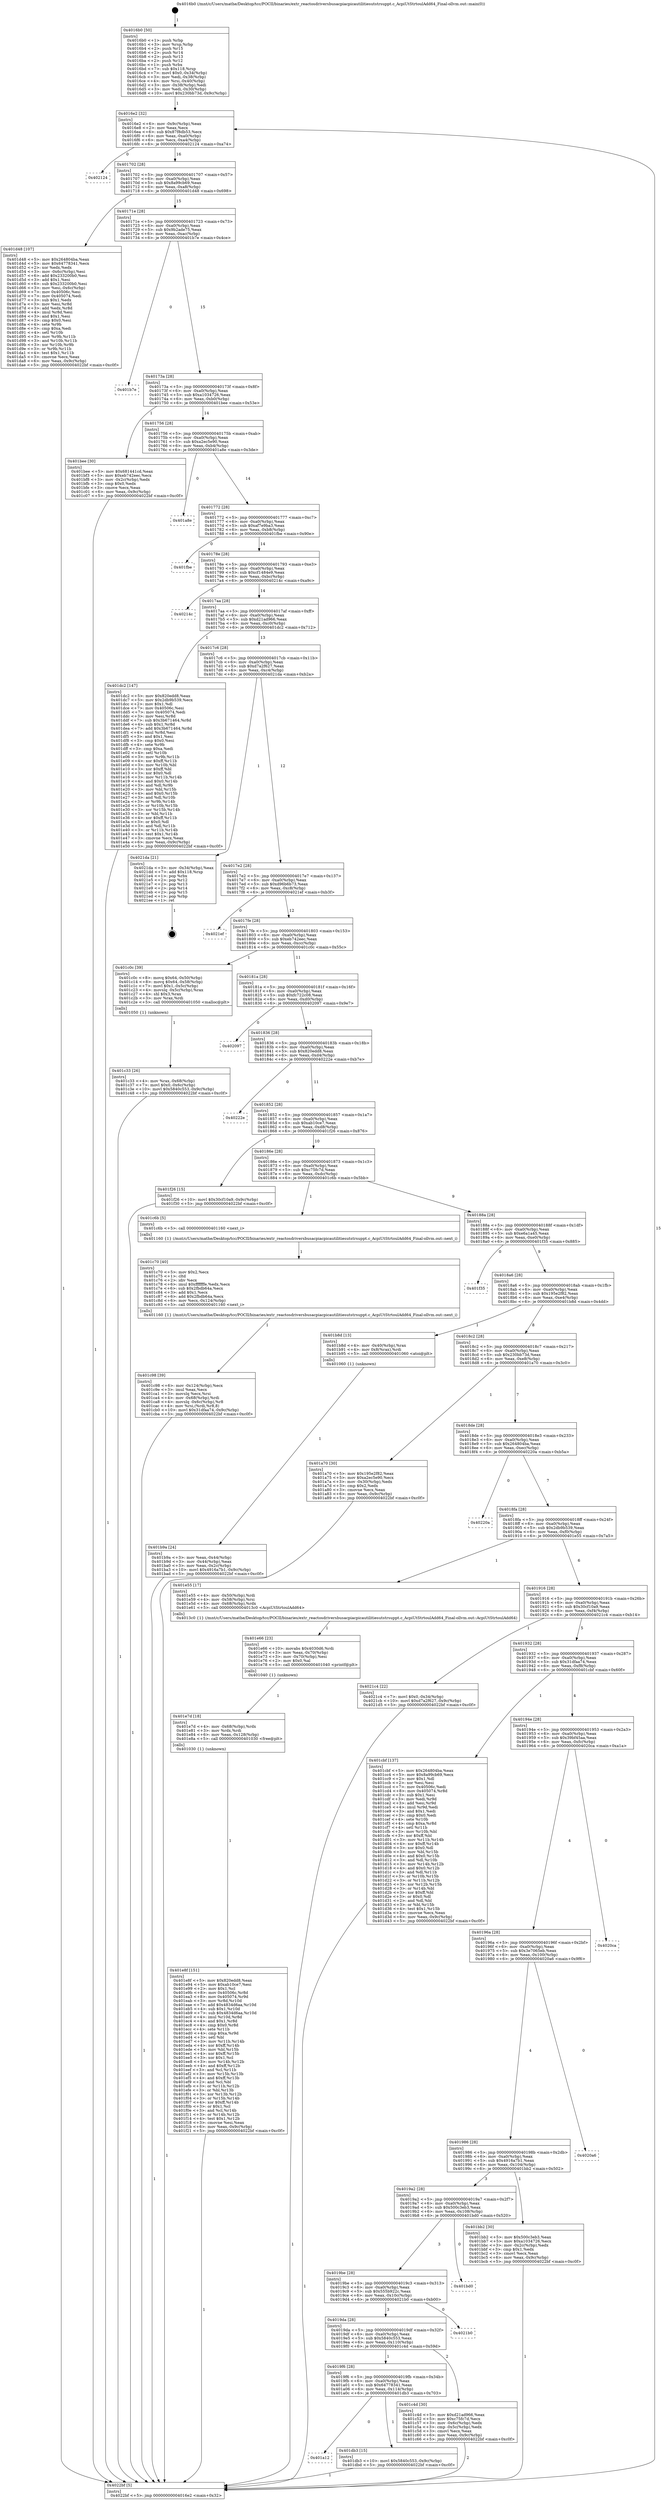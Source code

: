digraph "0x4016b0" {
  label = "0x4016b0 (/mnt/c/Users/mathe/Desktop/tcc/POCII/binaries/extr_reactosdriversbusacpiacpicautilitiesutstrsuppt.c_AcpiUtStrtoulAdd64_Final-ollvm.out::main(0))"
  labelloc = "t"
  node[shape=record]

  Entry [label="",width=0.3,height=0.3,shape=circle,fillcolor=black,style=filled]
  "0x4016e2" [label="{
     0x4016e2 [32]\l
     | [instrs]\l
     &nbsp;&nbsp;0x4016e2 \<+6\>: mov -0x9c(%rbp),%eax\l
     &nbsp;&nbsp;0x4016e8 \<+2\>: mov %eax,%ecx\l
     &nbsp;&nbsp;0x4016ea \<+6\>: sub $0x87f8db53,%ecx\l
     &nbsp;&nbsp;0x4016f0 \<+6\>: mov %eax,-0xa0(%rbp)\l
     &nbsp;&nbsp;0x4016f6 \<+6\>: mov %ecx,-0xa4(%rbp)\l
     &nbsp;&nbsp;0x4016fc \<+6\>: je 0000000000402124 \<main+0xa74\>\l
  }"]
  "0x402124" [label="{
     0x402124\l
  }", style=dashed]
  "0x401702" [label="{
     0x401702 [28]\l
     | [instrs]\l
     &nbsp;&nbsp;0x401702 \<+5\>: jmp 0000000000401707 \<main+0x57\>\l
     &nbsp;&nbsp;0x401707 \<+6\>: mov -0xa0(%rbp),%eax\l
     &nbsp;&nbsp;0x40170d \<+5\>: sub $0x8a99cb69,%eax\l
     &nbsp;&nbsp;0x401712 \<+6\>: mov %eax,-0xa8(%rbp)\l
     &nbsp;&nbsp;0x401718 \<+6\>: je 0000000000401d48 \<main+0x698\>\l
  }"]
  Exit [label="",width=0.3,height=0.3,shape=circle,fillcolor=black,style=filled,peripheries=2]
  "0x401d48" [label="{
     0x401d48 [107]\l
     | [instrs]\l
     &nbsp;&nbsp;0x401d48 \<+5\>: mov $0x264804ba,%eax\l
     &nbsp;&nbsp;0x401d4d \<+5\>: mov $0x64778341,%ecx\l
     &nbsp;&nbsp;0x401d52 \<+2\>: xor %edx,%edx\l
     &nbsp;&nbsp;0x401d54 \<+3\>: mov -0x6c(%rbp),%esi\l
     &nbsp;&nbsp;0x401d57 \<+6\>: add $0x233200b0,%esi\l
     &nbsp;&nbsp;0x401d5d \<+3\>: add $0x1,%esi\l
     &nbsp;&nbsp;0x401d60 \<+6\>: sub $0x233200b0,%esi\l
     &nbsp;&nbsp;0x401d66 \<+3\>: mov %esi,-0x6c(%rbp)\l
     &nbsp;&nbsp;0x401d69 \<+7\>: mov 0x40506c,%esi\l
     &nbsp;&nbsp;0x401d70 \<+7\>: mov 0x405074,%edi\l
     &nbsp;&nbsp;0x401d77 \<+3\>: sub $0x1,%edx\l
     &nbsp;&nbsp;0x401d7a \<+3\>: mov %esi,%r8d\l
     &nbsp;&nbsp;0x401d7d \<+3\>: add %edx,%r8d\l
     &nbsp;&nbsp;0x401d80 \<+4\>: imul %r8d,%esi\l
     &nbsp;&nbsp;0x401d84 \<+3\>: and $0x1,%esi\l
     &nbsp;&nbsp;0x401d87 \<+3\>: cmp $0x0,%esi\l
     &nbsp;&nbsp;0x401d8a \<+4\>: sete %r9b\l
     &nbsp;&nbsp;0x401d8e \<+3\>: cmp $0xa,%edi\l
     &nbsp;&nbsp;0x401d91 \<+4\>: setl %r10b\l
     &nbsp;&nbsp;0x401d95 \<+3\>: mov %r9b,%r11b\l
     &nbsp;&nbsp;0x401d98 \<+3\>: and %r10b,%r11b\l
     &nbsp;&nbsp;0x401d9b \<+3\>: xor %r10b,%r9b\l
     &nbsp;&nbsp;0x401d9e \<+3\>: or %r9b,%r11b\l
     &nbsp;&nbsp;0x401da1 \<+4\>: test $0x1,%r11b\l
     &nbsp;&nbsp;0x401da5 \<+3\>: cmovne %ecx,%eax\l
     &nbsp;&nbsp;0x401da8 \<+6\>: mov %eax,-0x9c(%rbp)\l
     &nbsp;&nbsp;0x401dae \<+5\>: jmp 00000000004022bf \<main+0xc0f\>\l
  }"]
  "0x40171e" [label="{
     0x40171e [28]\l
     | [instrs]\l
     &nbsp;&nbsp;0x40171e \<+5\>: jmp 0000000000401723 \<main+0x73\>\l
     &nbsp;&nbsp;0x401723 \<+6\>: mov -0xa0(%rbp),%eax\l
     &nbsp;&nbsp;0x401729 \<+5\>: sub $0x9b2ade75,%eax\l
     &nbsp;&nbsp;0x40172e \<+6\>: mov %eax,-0xac(%rbp)\l
     &nbsp;&nbsp;0x401734 \<+6\>: je 0000000000401b7e \<main+0x4ce\>\l
  }"]
  "0x401e8f" [label="{
     0x401e8f [151]\l
     | [instrs]\l
     &nbsp;&nbsp;0x401e8f \<+5\>: mov $0x820edd8,%eax\l
     &nbsp;&nbsp;0x401e94 \<+5\>: mov $0xab10ce7,%esi\l
     &nbsp;&nbsp;0x401e99 \<+2\>: mov $0x1,%cl\l
     &nbsp;&nbsp;0x401e9b \<+8\>: mov 0x40506c,%r8d\l
     &nbsp;&nbsp;0x401ea3 \<+8\>: mov 0x405074,%r9d\l
     &nbsp;&nbsp;0x401eab \<+3\>: mov %r8d,%r10d\l
     &nbsp;&nbsp;0x401eae \<+7\>: add $0x4834d6aa,%r10d\l
     &nbsp;&nbsp;0x401eb5 \<+4\>: sub $0x1,%r10d\l
     &nbsp;&nbsp;0x401eb9 \<+7\>: sub $0x4834d6aa,%r10d\l
     &nbsp;&nbsp;0x401ec0 \<+4\>: imul %r10d,%r8d\l
     &nbsp;&nbsp;0x401ec4 \<+4\>: and $0x1,%r8d\l
     &nbsp;&nbsp;0x401ec8 \<+4\>: cmp $0x0,%r8d\l
     &nbsp;&nbsp;0x401ecc \<+4\>: sete %r11b\l
     &nbsp;&nbsp;0x401ed0 \<+4\>: cmp $0xa,%r9d\l
     &nbsp;&nbsp;0x401ed4 \<+3\>: setl %bl\l
     &nbsp;&nbsp;0x401ed7 \<+3\>: mov %r11b,%r14b\l
     &nbsp;&nbsp;0x401eda \<+4\>: xor $0xff,%r14b\l
     &nbsp;&nbsp;0x401ede \<+3\>: mov %bl,%r15b\l
     &nbsp;&nbsp;0x401ee1 \<+4\>: xor $0xff,%r15b\l
     &nbsp;&nbsp;0x401ee5 \<+3\>: xor $0x1,%cl\l
     &nbsp;&nbsp;0x401ee8 \<+3\>: mov %r14b,%r12b\l
     &nbsp;&nbsp;0x401eeb \<+4\>: and $0xff,%r12b\l
     &nbsp;&nbsp;0x401eef \<+3\>: and %cl,%r11b\l
     &nbsp;&nbsp;0x401ef2 \<+3\>: mov %r15b,%r13b\l
     &nbsp;&nbsp;0x401ef5 \<+4\>: and $0xff,%r13b\l
     &nbsp;&nbsp;0x401ef9 \<+2\>: and %cl,%bl\l
     &nbsp;&nbsp;0x401efb \<+3\>: or %r11b,%r12b\l
     &nbsp;&nbsp;0x401efe \<+3\>: or %bl,%r13b\l
     &nbsp;&nbsp;0x401f01 \<+3\>: xor %r13b,%r12b\l
     &nbsp;&nbsp;0x401f04 \<+3\>: or %r15b,%r14b\l
     &nbsp;&nbsp;0x401f07 \<+4\>: xor $0xff,%r14b\l
     &nbsp;&nbsp;0x401f0b \<+3\>: or $0x1,%cl\l
     &nbsp;&nbsp;0x401f0e \<+3\>: and %cl,%r14b\l
     &nbsp;&nbsp;0x401f11 \<+3\>: or %r14b,%r12b\l
     &nbsp;&nbsp;0x401f14 \<+4\>: test $0x1,%r12b\l
     &nbsp;&nbsp;0x401f18 \<+3\>: cmovne %esi,%eax\l
     &nbsp;&nbsp;0x401f1b \<+6\>: mov %eax,-0x9c(%rbp)\l
     &nbsp;&nbsp;0x401f21 \<+5\>: jmp 00000000004022bf \<main+0xc0f\>\l
  }"]
  "0x401b7e" [label="{
     0x401b7e\l
  }", style=dashed]
  "0x40173a" [label="{
     0x40173a [28]\l
     | [instrs]\l
     &nbsp;&nbsp;0x40173a \<+5\>: jmp 000000000040173f \<main+0x8f\>\l
     &nbsp;&nbsp;0x40173f \<+6\>: mov -0xa0(%rbp),%eax\l
     &nbsp;&nbsp;0x401745 \<+5\>: sub $0xa1034726,%eax\l
     &nbsp;&nbsp;0x40174a \<+6\>: mov %eax,-0xb0(%rbp)\l
     &nbsp;&nbsp;0x401750 \<+6\>: je 0000000000401bee \<main+0x53e\>\l
  }"]
  "0x401e7d" [label="{
     0x401e7d [18]\l
     | [instrs]\l
     &nbsp;&nbsp;0x401e7d \<+4\>: mov -0x68(%rbp),%rdx\l
     &nbsp;&nbsp;0x401e81 \<+3\>: mov %rdx,%rdi\l
     &nbsp;&nbsp;0x401e84 \<+6\>: mov %eax,-0x128(%rbp)\l
     &nbsp;&nbsp;0x401e8a \<+5\>: call 0000000000401030 \<free@plt\>\l
     | [calls]\l
     &nbsp;&nbsp;0x401030 \{1\} (unknown)\l
  }"]
  "0x401bee" [label="{
     0x401bee [30]\l
     | [instrs]\l
     &nbsp;&nbsp;0x401bee \<+5\>: mov $0x681441cd,%eax\l
     &nbsp;&nbsp;0x401bf3 \<+5\>: mov $0xeb742eec,%ecx\l
     &nbsp;&nbsp;0x401bf8 \<+3\>: mov -0x2c(%rbp),%edx\l
     &nbsp;&nbsp;0x401bfb \<+3\>: cmp $0x0,%edx\l
     &nbsp;&nbsp;0x401bfe \<+3\>: cmove %ecx,%eax\l
     &nbsp;&nbsp;0x401c01 \<+6\>: mov %eax,-0x9c(%rbp)\l
     &nbsp;&nbsp;0x401c07 \<+5\>: jmp 00000000004022bf \<main+0xc0f\>\l
  }"]
  "0x401756" [label="{
     0x401756 [28]\l
     | [instrs]\l
     &nbsp;&nbsp;0x401756 \<+5\>: jmp 000000000040175b \<main+0xab\>\l
     &nbsp;&nbsp;0x40175b \<+6\>: mov -0xa0(%rbp),%eax\l
     &nbsp;&nbsp;0x401761 \<+5\>: sub $0xa2ec5e90,%eax\l
     &nbsp;&nbsp;0x401766 \<+6\>: mov %eax,-0xb4(%rbp)\l
     &nbsp;&nbsp;0x40176c \<+6\>: je 0000000000401a8e \<main+0x3de\>\l
  }"]
  "0x401e66" [label="{
     0x401e66 [23]\l
     | [instrs]\l
     &nbsp;&nbsp;0x401e66 \<+10\>: movabs $0x4030d6,%rdi\l
     &nbsp;&nbsp;0x401e70 \<+3\>: mov %eax,-0x70(%rbp)\l
     &nbsp;&nbsp;0x401e73 \<+3\>: mov -0x70(%rbp),%esi\l
     &nbsp;&nbsp;0x401e76 \<+2\>: mov $0x0,%al\l
     &nbsp;&nbsp;0x401e78 \<+5\>: call 0000000000401040 \<printf@plt\>\l
     | [calls]\l
     &nbsp;&nbsp;0x401040 \{1\} (unknown)\l
  }"]
  "0x401a8e" [label="{
     0x401a8e\l
  }", style=dashed]
  "0x401772" [label="{
     0x401772 [28]\l
     | [instrs]\l
     &nbsp;&nbsp;0x401772 \<+5\>: jmp 0000000000401777 \<main+0xc7\>\l
     &nbsp;&nbsp;0x401777 \<+6\>: mov -0xa0(%rbp),%eax\l
     &nbsp;&nbsp;0x40177d \<+5\>: sub $0xaf7e9ba3,%eax\l
     &nbsp;&nbsp;0x401782 \<+6\>: mov %eax,-0xb8(%rbp)\l
     &nbsp;&nbsp;0x401788 \<+6\>: je 0000000000401fbe \<main+0x90e\>\l
  }"]
  "0x401a12" [label="{
     0x401a12\l
  }", style=dashed]
  "0x401fbe" [label="{
     0x401fbe\l
  }", style=dashed]
  "0x40178e" [label="{
     0x40178e [28]\l
     | [instrs]\l
     &nbsp;&nbsp;0x40178e \<+5\>: jmp 0000000000401793 \<main+0xe3\>\l
     &nbsp;&nbsp;0x401793 \<+6\>: mov -0xa0(%rbp),%eax\l
     &nbsp;&nbsp;0x401799 \<+5\>: sub $0xcf1484e9,%eax\l
     &nbsp;&nbsp;0x40179e \<+6\>: mov %eax,-0xbc(%rbp)\l
     &nbsp;&nbsp;0x4017a4 \<+6\>: je 000000000040214c \<main+0xa9c\>\l
  }"]
  "0x401db3" [label="{
     0x401db3 [15]\l
     | [instrs]\l
     &nbsp;&nbsp;0x401db3 \<+10\>: movl $0x5840c553,-0x9c(%rbp)\l
     &nbsp;&nbsp;0x401dbd \<+5\>: jmp 00000000004022bf \<main+0xc0f\>\l
  }"]
  "0x40214c" [label="{
     0x40214c\l
  }", style=dashed]
  "0x4017aa" [label="{
     0x4017aa [28]\l
     | [instrs]\l
     &nbsp;&nbsp;0x4017aa \<+5\>: jmp 00000000004017af \<main+0xff\>\l
     &nbsp;&nbsp;0x4017af \<+6\>: mov -0xa0(%rbp),%eax\l
     &nbsp;&nbsp;0x4017b5 \<+5\>: sub $0xd21ad966,%eax\l
     &nbsp;&nbsp;0x4017ba \<+6\>: mov %eax,-0xc0(%rbp)\l
     &nbsp;&nbsp;0x4017c0 \<+6\>: je 0000000000401dc2 \<main+0x712\>\l
  }"]
  "0x401c98" [label="{
     0x401c98 [39]\l
     | [instrs]\l
     &nbsp;&nbsp;0x401c98 \<+6\>: mov -0x124(%rbp),%ecx\l
     &nbsp;&nbsp;0x401c9e \<+3\>: imul %eax,%ecx\l
     &nbsp;&nbsp;0x401ca1 \<+3\>: movslq %ecx,%rsi\l
     &nbsp;&nbsp;0x401ca4 \<+4\>: mov -0x68(%rbp),%rdi\l
     &nbsp;&nbsp;0x401ca8 \<+4\>: movslq -0x6c(%rbp),%r8\l
     &nbsp;&nbsp;0x401cac \<+4\>: mov %rsi,(%rdi,%r8,8)\l
     &nbsp;&nbsp;0x401cb0 \<+10\>: movl $0x31dfaa74,-0x9c(%rbp)\l
     &nbsp;&nbsp;0x401cba \<+5\>: jmp 00000000004022bf \<main+0xc0f\>\l
  }"]
  "0x401dc2" [label="{
     0x401dc2 [147]\l
     | [instrs]\l
     &nbsp;&nbsp;0x401dc2 \<+5\>: mov $0x820edd8,%eax\l
     &nbsp;&nbsp;0x401dc7 \<+5\>: mov $0x2db9b539,%ecx\l
     &nbsp;&nbsp;0x401dcc \<+2\>: mov $0x1,%dl\l
     &nbsp;&nbsp;0x401dce \<+7\>: mov 0x40506c,%esi\l
     &nbsp;&nbsp;0x401dd5 \<+7\>: mov 0x405074,%edi\l
     &nbsp;&nbsp;0x401ddc \<+3\>: mov %esi,%r8d\l
     &nbsp;&nbsp;0x401ddf \<+7\>: sub $0x3b671464,%r8d\l
     &nbsp;&nbsp;0x401de6 \<+4\>: sub $0x1,%r8d\l
     &nbsp;&nbsp;0x401dea \<+7\>: add $0x3b671464,%r8d\l
     &nbsp;&nbsp;0x401df1 \<+4\>: imul %r8d,%esi\l
     &nbsp;&nbsp;0x401df5 \<+3\>: and $0x1,%esi\l
     &nbsp;&nbsp;0x401df8 \<+3\>: cmp $0x0,%esi\l
     &nbsp;&nbsp;0x401dfb \<+4\>: sete %r9b\l
     &nbsp;&nbsp;0x401dff \<+3\>: cmp $0xa,%edi\l
     &nbsp;&nbsp;0x401e02 \<+4\>: setl %r10b\l
     &nbsp;&nbsp;0x401e06 \<+3\>: mov %r9b,%r11b\l
     &nbsp;&nbsp;0x401e09 \<+4\>: xor $0xff,%r11b\l
     &nbsp;&nbsp;0x401e0d \<+3\>: mov %r10b,%bl\l
     &nbsp;&nbsp;0x401e10 \<+3\>: xor $0xff,%bl\l
     &nbsp;&nbsp;0x401e13 \<+3\>: xor $0x0,%dl\l
     &nbsp;&nbsp;0x401e16 \<+3\>: mov %r11b,%r14b\l
     &nbsp;&nbsp;0x401e19 \<+4\>: and $0x0,%r14b\l
     &nbsp;&nbsp;0x401e1d \<+3\>: and %dl,%r9b\l
     &nbsp;&nbsp;0x401e20 \<+3\>: mov %bl,%r15b\l
     &nbsp;&nbsp;0x401e23 \<+4\>: and $0x0,%r15b\l
     &nbsp;&nbsp;0x401e27 \<+3\>: and %dl,%r10b\l
     &nbsp;&nbsp;0x401e2a \<+3\>: or %r9b,%r14b\l
     &nbsp;&nbsp;0x401e2d \<+3\>: or %r10b,%r15b\l
     &nbsp;&nbsp;0x401e30 \<+3\>: xor %r15b,%r14b\l
     &nbsp;&nbsp;0x401e33 \<+3\>: or %bl,%r11b\l
     &nbsp;&nbsp;0x401e36 \<+4\>: xor $0xff,%r11b\l
     &nbsp;&nbsp;0x401e3a \<+3\>: or $0x0,%dl\l
     &nbsp;&nbsp;0x401e3d \<+3\>: and %dl,%r11b\l
     &nbsp;&nbsp;0x401e40 \<+3\>: or %r11b,%r14b\l
     &nbsp;&nbsp;0x401e43 \<+4\>: test $0x1,%r14b\l
     &nbsp;&nbsp;0x401e47 \<+3\>: cmovne %ecx,%eax\l
     &nbsp;&nbsp;0x401e4a \<+6\>: mov %eax,-0x9c(%rbp)\l
     &nbsp;&nbsp;0x401e50 \<+5\>: jmp 00000000004022bf \<main+0xc0f\>\l
  }"]
  "0x4017c6" [label="{
     0x4017c6 [28]\l
     | [instrs]\l
     &nbsp;&nbsp;0x4017c6 \<+5\>: jmp 00000000004017cb \<main+0x11b\>\l
     &nbsp;&nbsp;0x4017cb \<+6\>: mov -0xa0(%rbp),%eax\l
     &nbsp;&nbsp;0x4017d1 \<+5\>: sub $0xd7a2f627,%eax\l
     &nbsp;&nbsp;0x4017d6 \<+6\>: mov %eax,-0xc4(%rbp)\l
     &nbsp;&nbsp;0x4017dc \<+6\>: je 00000000004021da \<main+0xb2a\>\l
  }"]
  "0x401c70" [label="{
     0x401c70 [40]\l
     | [instrs]\l
     &nbsp;&nbsp;0x401c70 \<+5\>: mov $0x2,%ecx\l
     &nbsp;&nbsp;0x401c75 \<+1\>: cltd\l
     &nbsp;&nbsp;0x401c76 \<+2\>: idiv %ecx\l
     &nbsp;&nbsp;0x401c78 \<+6\>: imul $0xfffffffe,%edx,%ecx\l
     &nbsp;&nbsp;0x401c7e \<+6\>: sub $0x2fbdb64a,%ecx\l
     &nbsp;&nbsp;0x401c84 \<+3\>: add $0x1,%ecx\l
     &nbsp;&nbsp;0x401c87 \<+6\>: add $0x2fbdb64a,%ecx\l
     &nbsp;&nbsp;0x401c8d \<+6\>: mov %ecx,-0x124(%rbp)\l
     &nbsp;&nbsp;0x401c93 \<+5\>: call 0000000000401160 \<next_i\>\l
     | [calls]\l
     &nbsp;&nbsp;0x401160 \{1\} (/mnt/c/Users/mathe/Desktop/tcc/POCII/binaries/extr_reactosdriversbusacpiacpicautilitiesutstrsuppt.c_AcpiUtStrtoulAdd64_Final-ollvm.out::next_i)\l
  }"]
  "0x4021da" [label="{
     0x4021da [21]\l
     | [instrs]\l
     &nbsp;&nbsp;0x4021da \<+3\>: mov -0x34(%rbp),%eax\l
     &nbsp;&nbsp;0x4021dd \<+7\>: add $0x118,%rsp\l
     &nbsp;&nbsp;0x4021e4 \<+1\>: pop %rbx\l
     &nbsp;&nbsp;0x4021e5 \<+2\>: pop %r12\l
     &nbsp;&nbsp;0x4021e7 \<+2\>: pop %r13\l
     &nbsp;&nbsp;0x4021e9 \<+2\>: pop %r14\l
     &nbsp;&nbsp;0x4021eb \<+2\>: pop %r15\l
     &nbsp;&nbsp;0x4021ed \<+1\>: pop %rbp\l
     &nbsp;&nbsp;0x4021ee \<+1\>: ret\l
  }"]
  "0x4017e2" [label="{
     0x4017e2 [28]\l
     | [instrs]\l
     &nbsp;&nbsp;0x4017e2 \<+5\>: jmp 00000000004017e7 \<main+0x137\>\l
     &nbsp;&nbsp;0x4017e7 \<+6\>: mov -0xa0(%rbp),%eax\l
     &nbsp;&nbsp;0x4017ed \<+5\>: sub $0xd96b6b73,%eax\l
     &nbsp;&nbsp;0x4017f2 \<+6\>: mov %eax,-0xc8(%rbp)\l
     &nbsp;&nbsp;0x4017f8 \<+6\>: je 00000000004021ef \<main+0xb3f\>\l
  }"]
  "0x4019f6" [label="{
     0x4019f6 [28]\l
     | [instrs]\l
     &nbsp;&nbsp;0x4019f6 \<+5\>: jmp 00000000004019fb \<main+0x34b\>\l
     &nbsp;&nbsp;0x4019fb \<+6\>: mov -0xa0(%rbp),%eax\l
     &nbsp;&nbsp;0x401a01 \<+5\>: sub $0x64778341,%eax\l
     &nbsp;&nbsp;0x401a06 \<+6\>: mov %eax,-0x114(%rbp)\l
     &nbsp;&nbsp;0x401a0c \<+6\>: je 0000000000401db3 \<main+0x703\>\l
  }"]
  "0x4021ef" [label="{
     0x4021ef\l
  }", style=dashed]
  "0x4017fe" [label="{
     0x4017fe [28]\l
     | [instrs]\l
     &nbsp;&nbsp;0x4017fe \<+5\>: jmp 0000000000401803 \<main+0x153\>\l
     &nbsp;&nbsp;0x401803 \<+6\>: mov -0xa0(%rbp),%eax\l
     &nbsp;&nbsp;0x401809 \<+5\>: sub $0xeb742eec,%eax\l
     &nbsp;&nbsp;0x40180e \<+6\>: mov %eax,-0xcc(%rbp)\l
     &nbsp;&nbsp;0x401814 \<+6\>: je 0000000000401c0c \<main+0x55c\>\l
  }"]
  "0x401c4d" [label="{
     0x401c4d [30]\l
     | [instrs]\l
     &nbsp;&nbsp;0x401c4d \<+5\>: mov $0xd21ad966,%eax\l
     &nbsp;&nbsp;0x401c52 \<+5\>: mov $0xc75fc7d,%ecx\l
     &nbsp;&nbsp;0x401c57 \<+3\>: mov -0x6c(%rbp),%edx\l
     &nbsp;&nbsp;0x401c5a \<+3\>: cmp -0x5c(%rbp),%edx\l
     &nbsp;&nbsp;0x401c5d \<+3\>: cmovl %ecx,%eax\l
     &nbsp;&nbsp;0x401c60 \<+6\>: mov %eax,-0x9c(%rbp)\l
     &nbsp;&nbsp;0x401c66 \<+5\>: jmp 00000000004022bf \<main+0xc0f\>\l
  }"]
  "0x401c0c" [label="{
     0x401c0c [39]\l
     | [instrs]\l
     &nbsp;&nbsp;0x401c0c \<+8\>: movq $0x64,-0x50(%rbp)\l
     &nbsp;&nbsp;0x401c14 \<+8\>: movq $0x64,-0x58(%rbp)\l
     &nbsp;&nbsp;0x401c1c \<+7\>: movl $0x1,-0x5c(%rbp)\l
     &nbsp;&nbsp;0x401c23 \<+4\>: movslq -0x5c(%rbp),%rax\l
     &nbsp;&nbsp;0x401c27 \<+4\>: shl $0x3,%rax\l
     &nbsp;&nbsp;0x401c2b \<+3\>: mov %rax,%rdi\l
     &nbsp;&nbsp;0x401c2e \<+5\>: call 0000000000401050 \<malloc@plt\>\l
     | [calls]\l
     &nbsp;&nbsp;0x401050 \{1\} (unknown)\l
  }"]
  "0x40181a" [label="{
     0x40181a [28]\l
     | [instrs]\l
     &nbsp;&nbsp;0x40181a \<+5\>: jmp 000000000040181f \<main+0x16f\>\l
     &nbsp;&nbsp;0x40181f \<+6\>: mov -0xa0(%rbp),%eax\l
     &nbsp;&nbsp;0x401825 \<+5\>: sub $0xfc722c08,%eax\l
     &nbsp;&nbsp;0x40182a \<+6\>: mov %eax,-0xd0(%rbp)\l
     &nbsp;&nbsp;0x401830 \<+6\>: je 0000000000402097 \<main+0x9e7\>\l
  }"]
  "0x4019da" [label="{
     0x4019da [28]\l
     | [instrs]\l
     &nbsp;&nbsp;0x4019da \<+5\>: jmp 00000000004019df \<main+0x32f\>\l
     &nbsp;&nbsp;0x4019df \<+6\>: mov -0xa0(%rbp),%eax\l
     &nbsp;&nbsp;0x4019e5 \<+5\>: sub $0x5840c553,%eax\l
     &nbsp;&nbsp;0x4019ea \<+6\>: mov %eax,-0x110(%rbp)\l
     &nbsp;&nbsp;0x4019f0 \<+6\>: je 0000000000401c4d \<main+0x59d\>\l
  }"]
  "0x402097" [label="{
     0x402097\l
  }", style=dashed]
  "0x401836" [label="{
     0x401836 [28]\l
     | [instrs]\l
     &nbsp;&nbsp;0x401836 \<+5\>: jmp 000000000040183b \<main+0x18b\>\l
     &nbsp;&nbsp;0x40183b \<+6\>: mov -0xa0(%rbp),%eax\l
     &nbsp;&nbsp;0x401841 \<+5\>: sub $0x820edd8,%eax\l
     &nbsp;&nbsp;0x401846 \<+6\>: mov %eax,-0xd4(%rbp)\l
     &nbsp;&nbsp;0x40184c \<+6\>: je 000000000040222e \<main+0xb7e\>\l
  }"]
  "0x4021b0" [label="{
     0x4021b0\l
  }", style=dashed]
  "0x40222e" [label="{
     0x40222e\l
  }", style=dashed]
  "0x401852" [label="{
     0x401852 [28]\l
     | [instrs]\l
     &nbsp;&nbsp;0x401852 \<+5\>: jmp 0000000000401857 \<main+0x1a7\>\l
     &nbsp;&nbsp;0x401857 \<+6\>: mov -0xa0(%rbp),%eax\l
     &nbsp;&nbsp;0x40185d \<+5\>: sub $0xab10ce7,%eax\l
     &nbsp;&nbsp;0x401862 \<+6\>: mov %eax,-0xd8(%rbp)\l
     &nbsp;&nbsp;0x401868 \<+6\>: je 0000000000401f26 \<main+0x876\>\l
  }"]
  "0x4019be" [label="{
     0x4019be [28]\l
     | [instrs]\l
     &nbsp;&nbsp;0x4019be \<+5\>: jmp 00000000004019c3 \<main+0x313\>\l
     &nbsp;&nbsp;0x4019c3 \<+6\>: mov -0xa0(%rbp),%eax\l
     &nbsp;&nbsp;0x4019c9 \<+5\>: sub $0x555b922c,%eax\l
     &nbsp;&nbsp;0x4019ce \<+6\>: mov %eax,-0x10c(%rbp)\l
     &nbsp;&nbsp;0x4019d4 \<+6\>: je 00000000004021b0 \<main+0xb00\>\l
  }"]
  "0x401f26" [label="{
     0x401f26 [15]\l
     | [instrs]\l
     &nbsp;&nbsp;0x401f26 \<+10\>: movl $0x30cf10a9,-0x9c(%rbp)\l
     &nbsp;&nbsp;0x401f30 \<+5\>: jmp 00000000004022bf \<main+0xc0f\>\l
  }"]
  "0x40186e" [label="{
     0x40186e [28]\l
     | [instrs]\l
     &nbsp;&nbsp;0x40186e \<+5\>: jmp 0000000000401873 \<main+0x1c3\>\l
     &nbsp;&nbsp;0x401873 \<+6\>: mov -0xa0(%rbp),%eax\l
     &nbsp;&nbsp;0x401879 \<+5\>: sub $0xc75fc7d,%eax\l
     &nbsp;&nbsp;0x40187e \<+6\>: mov %eax,-0xdc(%rbp)\l
     &nbsp;&nbsp;0x401884 \<+6\>: je 0000000000401c6b \<main+0x5bb\>\l
  }"]
  "0x401bd0" [label="{
     0x401bd0\l
  }", style=dashed]
  "0x401c6b" [label="{
     0x401c6b [5]\l
     | [instrs]\l
     &nbsp;&nbsp;0x401c6b \<+5\>: call 0000000000401160 \<next_i\>\l
     | [calls]\l
     &nbsp;&nbsp;0x401160 \{1\} (/mnt/c/Users/mathe/Desktop/tcc/POCII/binaries/extr_reactosdriversbusacpiacpicautilitiesutstrsuppt.c_AcpiUtStrtoulAdd64_Final-ollvm.out::next_i)\l
  }"]
  "0x40188a" [label="{
     0x40188a [28]\l
     | [instrs]\l
     &nbsp;&nbsp;0x40188a \<+5\>: jmp 000000000040188f \<main+0x1df\>\l
     &nbsp;&nbsp;0x40188f \<+6\>: mov -0xa0(%rbp),%eax\l
     &nbsp;&nbsp;0x401895 \<+5\>: sub $0xe6a1a45,%eax\l
     &nbsp;&nbsp;0x40189a \<+6\>: mov %eax,-0xe0(%rbp)\l
     &nbsp;&nbsp;0x4018a0 \<+6\>: je 0000000000401f35 \<main+0x885\>\l
  }"]
  "0x401c33" [label="{
     0x401c33 [26]\l
     | [instrs]\l
     &nbsp;&nbsp;0x401c33 \<+4\>: mov %rax,-0x68(%rbp)\l
     &nbsp;&nbsp;0x401c37 \<+7\>: movl $0x0,-0x6c(%rbp)\l
     &nbsp;&nbsp;0x401c3e \<+10\>: movl $0x5840c553,-0x9c(%rbp)\l
     &nbsp;&nbsp;0x401c48 \<+5\>: jmp 00000000004022bf \<main+0xc0f\>\l
  }"]
  "0x401f35" [label="{
     0x401f35\l
  }", style=dashed]
  "0x4018a6" [label="{
     0x4018a6 [28]\l
     | [instrs]\l
     &nbsp;&nbsp;0x4018a6 \<+5\>: jmp 00000000004018ab \<main+0x1fb\>\l
     &nbsp;&nbsp;0x4018ab \<+6\>: mov -0xa0(%rbp),%eax\l
     &nbsp;&nbsp;0x4018b1 \<+5\>: sub $0x195e2f82,%eax\l
     &nbsp;&nbsp;0x4018b6 \<+6\>: mov %eax,-0xe4(%rbp)\l
     &nbsp;&nbsp;0x4018bc \<+6\>: je 0000000000401b8d \<main+0x4dd\>\l
  }"]
  "0x4019a2" [label="{
     0x4019a2 [28]\l
     | [instrs]\l
     &nbsp;&nbsp;0x4019a2 \<+5\>: jmp 00000000004019a7 \<main+0x2f7\>\l
     &nbsp;&nbsp;0x4019a7 \<+6\>: mov -0xa0(%rbp),%eax\l
     &nbsp;&nbsp;0x4019ad \<+5\>: sub $0x500c3eb3,%eax\l
     &nbsp;&nbsp;0x4019b2 \<+6\>: mov %eax,-0x108(%rbp)\l
     &nbsp;&nbsp;0x4019b8 \<+6\>: je 0000000000401bd0 \<main+0x520\>\l
  }"]
  "0x401b8d" [label="{
     0x401b8d [13]\l
     | [instrs]\l
     &nbsp;&nbsp;0x401b8d \<+4\>: mov -0x40(%rbp),%rax\l
     &nbsp;&nbsp;0x401b91 \<+4\>: mov 0x8(%rax),%rdi\l
     &nbsp;&nbsp;0x401b95 \<+5\>: call 0000000000401060 \<atoi@plt\>\l
     | [calls]\l
     &nbsp;&nbsp;0x401060 \{1\} (unknown)\l
  }"]
  "0x4018c2" [label="{
     0x4018c2 [28]\l
     | [instrs]\l
     &nbsp;&nbsp;0x4018c2 \<+5\>: jmp 00000000004018c7 \<main+0x217\>\l
     &nbsp;&nbsp;0x4018c7 \<+6\>: mov -0xa0(%rbp),%eax\l
     &nbsp;&nbsp;0x4018cd \<+5\>: sub $0x230bb73d,%eax\l
     &nbsp;&nbsp;0x4018d2 \<+6\>: mov %eax,-0xe8(%rbp)\l
     &nbsp;&nbsp;0x4018d8 \<+6\>: je 0000000000401a70 \<main+0x3c0\>\l
  }"]
  "0x401bb2" [label="{
     0x401bb2 [30]\l
     | [instrs]\l
     &nbsp;&nbsp;0x401bb2 \<+5\>: mov $0x500c3eb3,%eax\l
     &nbsp;&nbsp;0x401bb7 \<+5\>: mov $0xa1034726,%ecx\l
     &nbsp;&nbsp;0x401bbc \<+3\>: mov -0x2c(%rbp),%edx\l
     &nbsp;&nbsp;0x401bbf \<+3\>: cmp $0x1,%edx\l
     &nbsp;&nbsp;0x401bc2 \<+3\>: cmovl %ecx,%eax\l
     &nbsp;&nbsp;0x401bc5 \<+6\>: mov %eax,-0x9c(%rbp)\l
     &nbsp;&nbsp;0x401bcb \<+5\>: jmp 00000000004022bf \<main+0xc0f\>\l
  }"]
  "0x401a70" [label="{
     0x401a70 [30]\l
     | [instrs]\l
     &nbsp;&nbsp;0x401a70 \<+5\>: mov $0x195e2f82,%eax\l
     &nbsp;&nbsp;0x401a75 \<+5\>: mov $0xa2ec5e90,%ecx\l
     &nbsp;&nbsp;0x401a7a \<+3\>: mov -0x30(%rbp),%edx\l
     &nbsp;&nbsp;0x401a7d \<+3\>: cmp $0x2,%edx\l
     &nbsp;&nbsp;0x401a80 \<+3\>: cmovne %ecx,%eax\l
     &nbsp;&nbsp;0x401a83 \<+6\>: mov %eax,-0x9c(%rbp)\l
     &nbsp;&nbsp;0x401a89 \<+5\>: jmp 00000000004022bf \<main+0xc0f\>\l
  }"]
  "0x4018de" [label="{
     0x4018de [28]\l
     | [instrs]\l
     &nbsp;&nbsp;0x4018de \<+5\>: jmp 00000000004018e3 \<main+0x233\>\l
     &nbsp;&nbsp;0x4018e3 \<+6\>: mov -0xa0(%rbp),%eax\l
     &nbsp;&nbsp;0x4018e9 \<+5\>: sub $0x264804ba,%eax\l
     &nbsp;&nbsp;0x4018ee \<+6\>: mov %eax,-0xec(%rbp)\l
     &nbsp;&nbsp;0x4018f4 \<+6\>: je 000000000040220a \<main+0xb5a\>\l
  }"]
  "0x4022bf" [label="{
     0x4022bf [5]\l
     | [instrs]\l
     &nbsp;&nbsp;0x4022bf \<+5\>: jmp 00000000004016e2 \<main+0x32\>\l
  }"]
  "0x4016b0" [label="{
     0x4016b0 [50]\l
     | [instrs]\l
     &nbsp;&nbsp;0x4016b0 \<+1\>: push %rbp\l
     &nbsp;&nbsp;0x4016b1 \<+3\>: mov %rsp,%rbp\l
     &nbsp;&nbsp;0x4016b4 \<+2\>: push %r15\l
     &nbsp;&nbsp;0x4016b6 \<+2\>: push %r14\l
     &nbsp;&nbsp;0x4016b8 \<+2\>: push %r13\l
     &nbsp;&nbsp;0x4016ba \<+2\>: push %r12\l
     &nbsp;&nbsp;0x4016bc \<+1\>: push %rbx\l
     &nbsp;&nbsp;0x4016bd \<+7\>: sub $0x118,%rsp\l
     &nbsp;&nbsp;0x4016c4 \<+7\>: movl $0x0,-0x34(%rbp)\l
     &nbsp;&nbsp;0x4016cb \<+3\>: mov %edi,-0x38(%rbp)\l
     &nbsp;&nbsp;0x4016ce \<+4\>: mov %rsi,-0x40(%rbp)\l
     &nbsp;&nbsp;0x4016d2 \<+3\>: mov -0x38(%rbp),%edi\l
     &nbsp;&nbsp;0x4016d5 \<+3\>: mov %edi,-0x30(%rbp)\l
     &nbsp;&nbsp;0x4016d8 \<+10\>: movl $0x230bb73d,-0x9c(%rbp)\l
  }"]
  "0x401b9a" [label="{
     0x401b9a [24]\l
     | [instrs]\l
     &nbsp;&nbsp;0x401b9a \<+3\>: mov %eax,-0x44(%rbp)\l
     &nbsp;&nbsp;0x401b9d \<+3\>: mov -0x44(%rbp),%eax\l
     &nbsp;&nbsp;0x401ba0 \<+3\>: mov %eax,-0x2c(%rbp)\l
     &nbsp;&nbsp;0x401ba3 \<+10\>: movl $0x4916a7b1,-0x9c(%rbp)\l
     &nbsp;&nbsp;0x401bad \<+5\>: jmp 00000000004022bf \<main+0xc0f\>\l
  }"]
  "0x401986" [label="{
     0x401986 [28]\l
     | [instrs]\l
     &nbsp;&nbsp;0x401986 \<+5\>: jmp 000000000040198b \<main+0x2db\>\l
     &nbsp;&nbsp;0x40198b \<+6\>: mov -0xa0(%rbp),%eax\l
     &nbsp;&nbsp;0x401991 \<+5\>: sub $0x4916a7b1,%eax\l
     &nbsp;&nbsp;0x401996 \<+6\>: mov %eax,-0x104(%rbp)\l
     &nbsp;&nbsp;0x40199c \<+6\>: je 0000000000401bb2 \<main+0x502\>\l
  }"]
  "0x40220a" [label="{
     0x40220a\l
  }", style=dashed]
  "0x4018fa" [label="{
     0x4018fa [28]\l
     | [instrs]\l
     &nbsp;&nbsp;0x4018fa \<+5\>: jmp 00000000004018ff \<main+0x24f\>\l
     &nbsp;&nbsp;0x4018ff \<+6\>: mov -0xa0(%rbp),%eax\l
     &nbsp;&nbsp;0x401905 \<+5\>: sub $0x2db9b539,%eax\l
     &nbsp;&nbsp;0x40190a \<+6\>: mov %eax,-0xf0(%rbp)\l
     &nbsp;&nbsp;0x401910 \<+6\>: je 0000000000401e55 \<main+0x7a5\>\l
  }"]
  "0x4020a6" [label="{
     0x4020a6\l
  }", style=dashed]
  "0x401e55" [label="{
     0x401e55 [17]\l
     | [instrs]\l
     &nbsp;&nbsp;0x401e55 \<+4\>: mov -0x50(%rbp),%rdi\l
     &nbsp;&nbsp;0x401e59 \<+4\>: mov -0x58(%rbp),%rsi\l
     &nbsp;&nbsp;0x401e5d \<+4\>: mov -0x68(%rbp),%rdx\l
     &nbsp;&nbsp;0x401e61 \<+5\>: call 00000000004013c0 \<AcpiUtStrtoulAdd64\>\l
     | [calls]\l
     &nbsp;&nbsp;0x4013c0 \{1\} (/mnt/c/Users/mathe/Desktop/tcc/POCII/binaries/extr_reactosdriversbusacpiacpicautilitiesutstrsuppt.c_AcpiUtStrtoulAdd64_Final-ollvm.out::AcpiUtStrtoulAdd64)\l
  }"]
  "0x401916" [label="{
     0x401916 [28]\l
     | [instrs]\l
     &nbsp;&nbsp;0x401916 \<+5\>: jmp 000000000040191b \<main+0x26b\>\l
     &nbsp;&nbsp;0x40191b \<+6\>: mov -0xa0(%rbp),%eax\l
     &nbsp;&nbsp;0x401921 \<+5\>: sub $0x30cf10a9,%eax\l
     &nbsp;&nbsp;0x401926 \<+6\>: mov %eax,-0xf4(%rbp)\l
     &nbsp;&nbsp;0x40192c \<+6\>: je 00000000004021c4 \<main+0xb14\>\l
  }"]
  "0x40196a" [label="{
     0x40196a [28]\l
     | [instrs]\l
     &nbsp;&nbsp;0x40196a \<+5\>: jmp 000000000040196f \<main+0x2bf\>\l
     &nbsp;&nbsp;0x40196f \<+6\>: mov -0xa0(%rbp),%eax\l
     &nbsp;&nbsp;0x401975 \<+5\>: sub $0x3e7065eb,%eax\l
     &nbsp;&nbsp;0x40197a \<+6\>: mov %eax,-0x100(%rbp)\l
     &nbsp;&nbsp;0x401980 \<+6\>: je 00000000004020a6 \<main+0x9f6\>\l
  }"]
  "0x4021c4" [label="{
     0x4021c4 [22]\l
     | [instrs]\l
     &nbsp;&nbsp;0x4021c4 \<+7\>: movl $0x0,-0x34(%rbp)\l
     &nbsp;&nbsp;0x4021cb \<+10\>: movl $0xd7a2f627,-0x9c(%rbp)\l
     &nbsp;&nbsp;0x4021d5 \<+5\>: jmp 00000000004022bf \<main+0xc0f\>\l
  }"]
  "0x401932" [label="{
     0x401932 [28]\l
     | [instrs]\l
     &nbsp;&nbsp;0x401932 \<+5\>: jmp 0000000000401937 \<main+0x287\>\l
     &nbsp;&nbsp;0x401937 \<+6\>: mov -0xa0(%rbp),%eax\l
     &nbsp;&nbsp;0x40193d \<+5\>: sub $0x31dfaa74,%eax\l
     &nbsp;&nbsp;0x401942 \<+6\>: mov %eax,-0xf8(%rbp)\l
     &nbsp;&nbsp;0x401948 \<+6\>: je 0000000000401cbf \<main+0x60f\>\l
  }"]
  "0x4020ca" [label="{
     0x4020ca\l
  }", style=dashed]
  "0x401cbf" [label="{
     0x401cbf [137]\l
     | [instrs]\l
     &nbsp;&nbsp;0x401cbf \<+5\>: mov $0x264804ba,%eax\l
     &nbsp;&nbsp;0x401cc4 \<+5\>: mov $0x8a99cb69,%ecx\l
     &nbsp;&nbsp;0x401cc9 \<+2\>: mov $0x1,%dl\l
     &nbsp;&nbsp;0x401ccb \<+2\>: xor %esi,%esi\l
     &nbsp;&nbsp;0x401ccd \<+7\>: mov 0x40506c,%edi\l
     &nbsp;&nbsp;0x401cd4 \<+8\>: mov 0x405074,%r8d\l
     &nbsp;&nbsp;0x401cdc \<+3\>: sub $0x1,%esi\l
     &nbsp;&nbsp;0x401cdf \<+3\>: mov %edi,%r9d\l
     &nbsp;&nbsp;0x401ce2 \<+3\>: add %esi,%r9d\l
     &nbsp;&nbsp;0x401ce5 \<+4\>: imul %r9d,%edi\l
     &nbsp;&nbsp;0x401ce9 \<+3\>: and $0x1,%edi\l
     &nbsp;&nbsp;0x401cec \<+3\>: cmp $0x0,%edi\l
     &nbsp;&nbsp;0x401cef \<+4\>: sete %r10b\l
     &nbsp;&nbsp;0x401cf3 \<+4\>: cmp $0xa,%r8d\l
     &nbsp;&nbsp;0x401cf7 \<+4\>: setl %r11b\l
     &nbsp;&nbsp;0x401cfb \<+3\>: mov %r10b,%bl\l
     &nbsp;&nbsp;0x401cfe \<+3\>: xor $0xff,%bl\l
     &nbsp;&nbsp;0x401d01 \<+3\>: mov %r11b,%r14b\l
     &nbsp;&nbsp;0x401d04 \<+4\>: xor $0xff,%r14b\l
     &nbsp;&nbsp;0x401d08 \<+3\>: xor $0x0,%dl\l
     &nbsp;&nbsp;0x401d0b \<+3\>: mov %bl,%r15b\l
     &nbsp;&nbsp;0x401d0e \<+4\>: and $0x0,%r15b\l
     &nbsp;&nbsp;0x401d12 \<+3\>: and %dl,%r10b\l
     &nbsp;&nbsp;0x401d15 \<+3\>: mov %r14b,%r12b\l
     &nbsp;&nbsp;0x401d18 \<+4\>: and $0x0,%r12b\l
     &nbsp;&nbsp;0x401d1c \<+3\>: and %dl,%r11b\l
     &nbsp;&nbsp;0x401d1f \<+3\>: or %r10b,%r15b\l
     &nbsp;&nbsp;0x401d22 \<+3\>: or %r11b,%r12b\l
     &nbsp;&nbsp;0x401d25 \<+3\>: xor %r12b,%r15b\l
     &nbsp;&nbsp;0x401d28 \<+3\>: or %r14b,%bl\l
     &nbsp;&nbsp;0x401d2b \<+3\>: xor $0xff,%bl\l
     &nbsp;&nbsp;0x401d2e \<+3\>: or $0x0,%dl\l
     &nbsp;&nbsp;0x401d31 \<+2\>: and %dl,%bl\l
     &nbsp;&nbsp;0x401d33 \<+3\>: or %bl,%r15b\l
     &nbsp;&nbsp;0x401d36 \<+4\>: test $0x1,%r15b\l
     &nbsp;&nbsp;0x401d3a \<+3\>: cmovne %ecx,%eax\l
     &nbsp;&nbsp;0x401d3d \<+6\>: mov %eax,-0x9c(%rbp)\l
     &nbsp;&nbsp;0x401d43 \<+5\>: jmp 00000000004022bf \<main+0xc0f\>\l
  }"]
  "0x40194e" [label="{
     0x40194e [28]\l
     | [instrs]\l
     &nbsp;&nbsp;0x40194e \<+5\>: jmp 0000000000401953 \<main+0x2a3\>\l
     &nbsp;&nbsp;0x401953 \<+6\>: mov -0xa0(%rbp),%eax\l
     &nbsp;&nbsp;0x401959 \<+5\>: sub $0x39bf45aa,%eax\l
     &nbsp;&nbsp;0x40195e \<+6\>: mov %eax,-0xfc(%rbp)\l
     &nbsp;&nbsp;0x401964 \<+6\>: je 00000000004020ca \<main+0xa1a\>\l
  }"]
  Entry -> "0x4016b0" [label=" 1"]
  "0x4016e2" -> "0x402124" [label=" 0"]
  "0x4016e2" -> "0x401702" [label=" 16"]
  "0x4021da" -> Exit [label=" 1"]
  "0x401702" -> "0x401d48" [label=" 1"]
  "0x401702" -> "0x40171e" [label=" 15"]
  "0x4021c4" -> "0x4022bf" [label=" 1"]
  "0x40171e" -> "0x401b7e" [label=" 0"]
  "0x40171e" -> "0x40173a" [label=" 15"]
  "0x401f26" -> "0x4022bf" [label=" 1"]
  "0x40173a" -> "0x401bee" [label=" 1"]
  "0x40173a" -> "0x401756" [label=" 14"]
  "0x401e8f" -> "0x4022bf" [label=" 1"]
  "0x401756" -> "0x401a8e" [label=" 0"]
  "0x401756" -> "0x401772" [label=" 14"]
  "0x401e7d" -> "0x401e8f" [label=" 1"]
  "0x401772" -> "0x401fbe" [label=" 0"]
  "0x401772" -> "0x40178e" [label=" 14"]
  "0x401e66" -> "0x401e7d" [label=" 1"]
  "0x40178e" -> "0x40214c" [label=" 0"]
  "0x40178e" -> "0x4017aa" [label=" 14"]
  "0x401e55" -> "0x401e66" [label=" 1"]
  "0x4017aa" -> "0x401dc2" [label=" 1"]
  "0x4017aa" -> "0x4017c6" [label=" 13"]
  "0x401db3" -> "0x4022bf" [label=" 1"]
  "0x4017c6" -> "0x4021da" [label=" 1"]
  "0x4017c6" -> "0x4017e2" [label=" 12"]
  "0x4019f6" -> "0x401a12" [label=" 0"]
  "0x4017e2" -> "0x4021ef" [label=" 0"]
  "0x4017e2" -> "0x4017fe" [label=" 12"]
  "0x4019f6" -> "0x401db3" [label=" 1"]
  "0x4017fe" -> "0x401c0c" [label=" 1"]
  "0x4017fe" -> "0x40181a" [label=" 11"]
  "0x401dc2" -> "0x4022bf" [label=" 1"]
  "0x40181a" -> "0x402097" [label=" 0"]
  "0x40181a" -> "0x401836" [label=" 11"]
  "0x401cbf" -> "0x4022bf" [label=" 1"]
  "0x401836" -> "0x40222e" [label=" 0"]
  "0x401836" -> "0x401852" [label=" 11"]
  "0x401c98" -> "0x4022bf" [label=" 1"]
  "0x401852" -> "0x401f26" [label=" 1"]
  "0x401852" -> "0x40186e" [label=" 10"]
  "0x401c6b" -> "0x401c70" [label=" 1"]
  "0x40186e" -> "0x401c6b" [label=" 1"]
  "0x40186e" -> "0x40188a" [label=" 9"]
  "0x401c4d" -> "0x4022bf" [label=" 2"]
  "0x40188a" -> "0x401f35" [label=" 0"]
  "0x40188a" -> "0x4018a6" [label=" 9"]
  "0x4019da" -> "0x401c4d" [label=" 2"]
  "0x4018a6" -> "0x401b8d" [label=" 1"]
  "0x4018a6" -> "0x4018c2" [label=" 8"]
  "0x401d48" -> "0x4022bf" [label=" 1"]
  "0x4018c2" -> "0x401a70" [label=" 1"]
  "0x4018c2" -> "0x4018de" [label=" 7"]
  "0x401a70" -> "0x4022bf" [label=" 1"]
  "0x4016b0" -> "0x4016e2" [label=" 1"]
  "0x4022bf" -> "0x4016e2" [label=" 15"]
  "0x401b8d" -> "0x401b9a" [label=" 1"]
  "0x401b9a" -> "0x4022bf" [label=" 1"]
  "0x4019be" -> "0x4019da" [label=" 3"]
  "0x4018de" -> "0x40220a" [label=" 0"]
  "0x4018de" -> "0x4018fa" [label=" 7"]
  "0x401c70" -> "0x401c98" [label=" 1"]
  "0x4018fa" -> "0x401e55" [label=" 1"]
  "0x4018fa" -> "0x401916" [label=" 6"]
  "0x4019a2" -> "0x4019be" [label=" 3"]
  "0x401916" -> "0x4021c4" [label=" 1"]
  "0x401916" -> "0x401932" [label=" 5"]
  "0x4019da" -> "0x4019f6" [label=" 1"]
  "0x401932" -> "0x401cbf" [label=" 1"]
  "0x401932" -> "0x40194e" [label=" 4"]
  "0x401c33" -> "0x4022bf" [label=" 1"]
  "0x40194e" -> "0x4020ca" [label=" 0"]
  "0x40194e" -> "0x40196a" [label=" 4"]
  "0x4019a2" -> "0x401bd0" [label=" 0"]
  "0x40196a" -> "0x4020a6" [label=" 0"]
  "0x40196a" -> "0x401986" [label=" 4"]
  "0x4019be" -> "0x4021b0" [label=" 0"]
  "0x401986" -> "0x401bb2" [label=" 1"]
  "0x401986" -> "0x4019a2" [label=" 3"]
  "0x401bb2" -> "0x4022bf" [label=" 1"]
  "0x401bee" -> "0x4022bf" [label=" 1"]
  "0x401c0c" -> "0x401c33" [label=" 1"]
}
